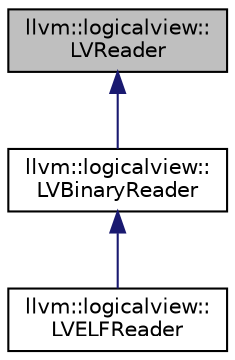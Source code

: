 digraph "llvm::logicalview::LVReader"
{
 // LATEX_PDF_SIZE
  bgcolor="transparent";
  edge [fontname="Helvetica",fontsize="10",labelfontname="Helvetica",labelfontsize="10"];
  node [fontname="Helvetica",fontsize="10",shape=record];
  Node1 [label="llvm::logicalview::\lLVReader",height=0.2,width=0.4,color="black", fillcolor="grey75", style="filled", fontcolor="black",tooltip="The logical reader owns of all the logical elements created during the debug information parsing."];
  Node1 -> Node2 [dir="back",color="midnightblue",fontsize="10",style="solid",fontname="Helvetica"];
  Node2 [label="llvm::logicalview::\lLVBinaryReader",height=0.2,width=0.4,color="black",URL="$classllvm_1_1logicalview_1_1LVBinaryReader.html",tooltip=" "];
  Node2 -> Node3 [dir="back",color="midnightblue",fontsize="10",style="solid",fontname="Helvetica"];
  Node3 [label="llvm::logicalview::\lLVELFReader",height=0.2,width=0.4,color="black",URL="$classllvm_1_1logicalview_1_1LVELFReader.html",tooltip=" "];
}
